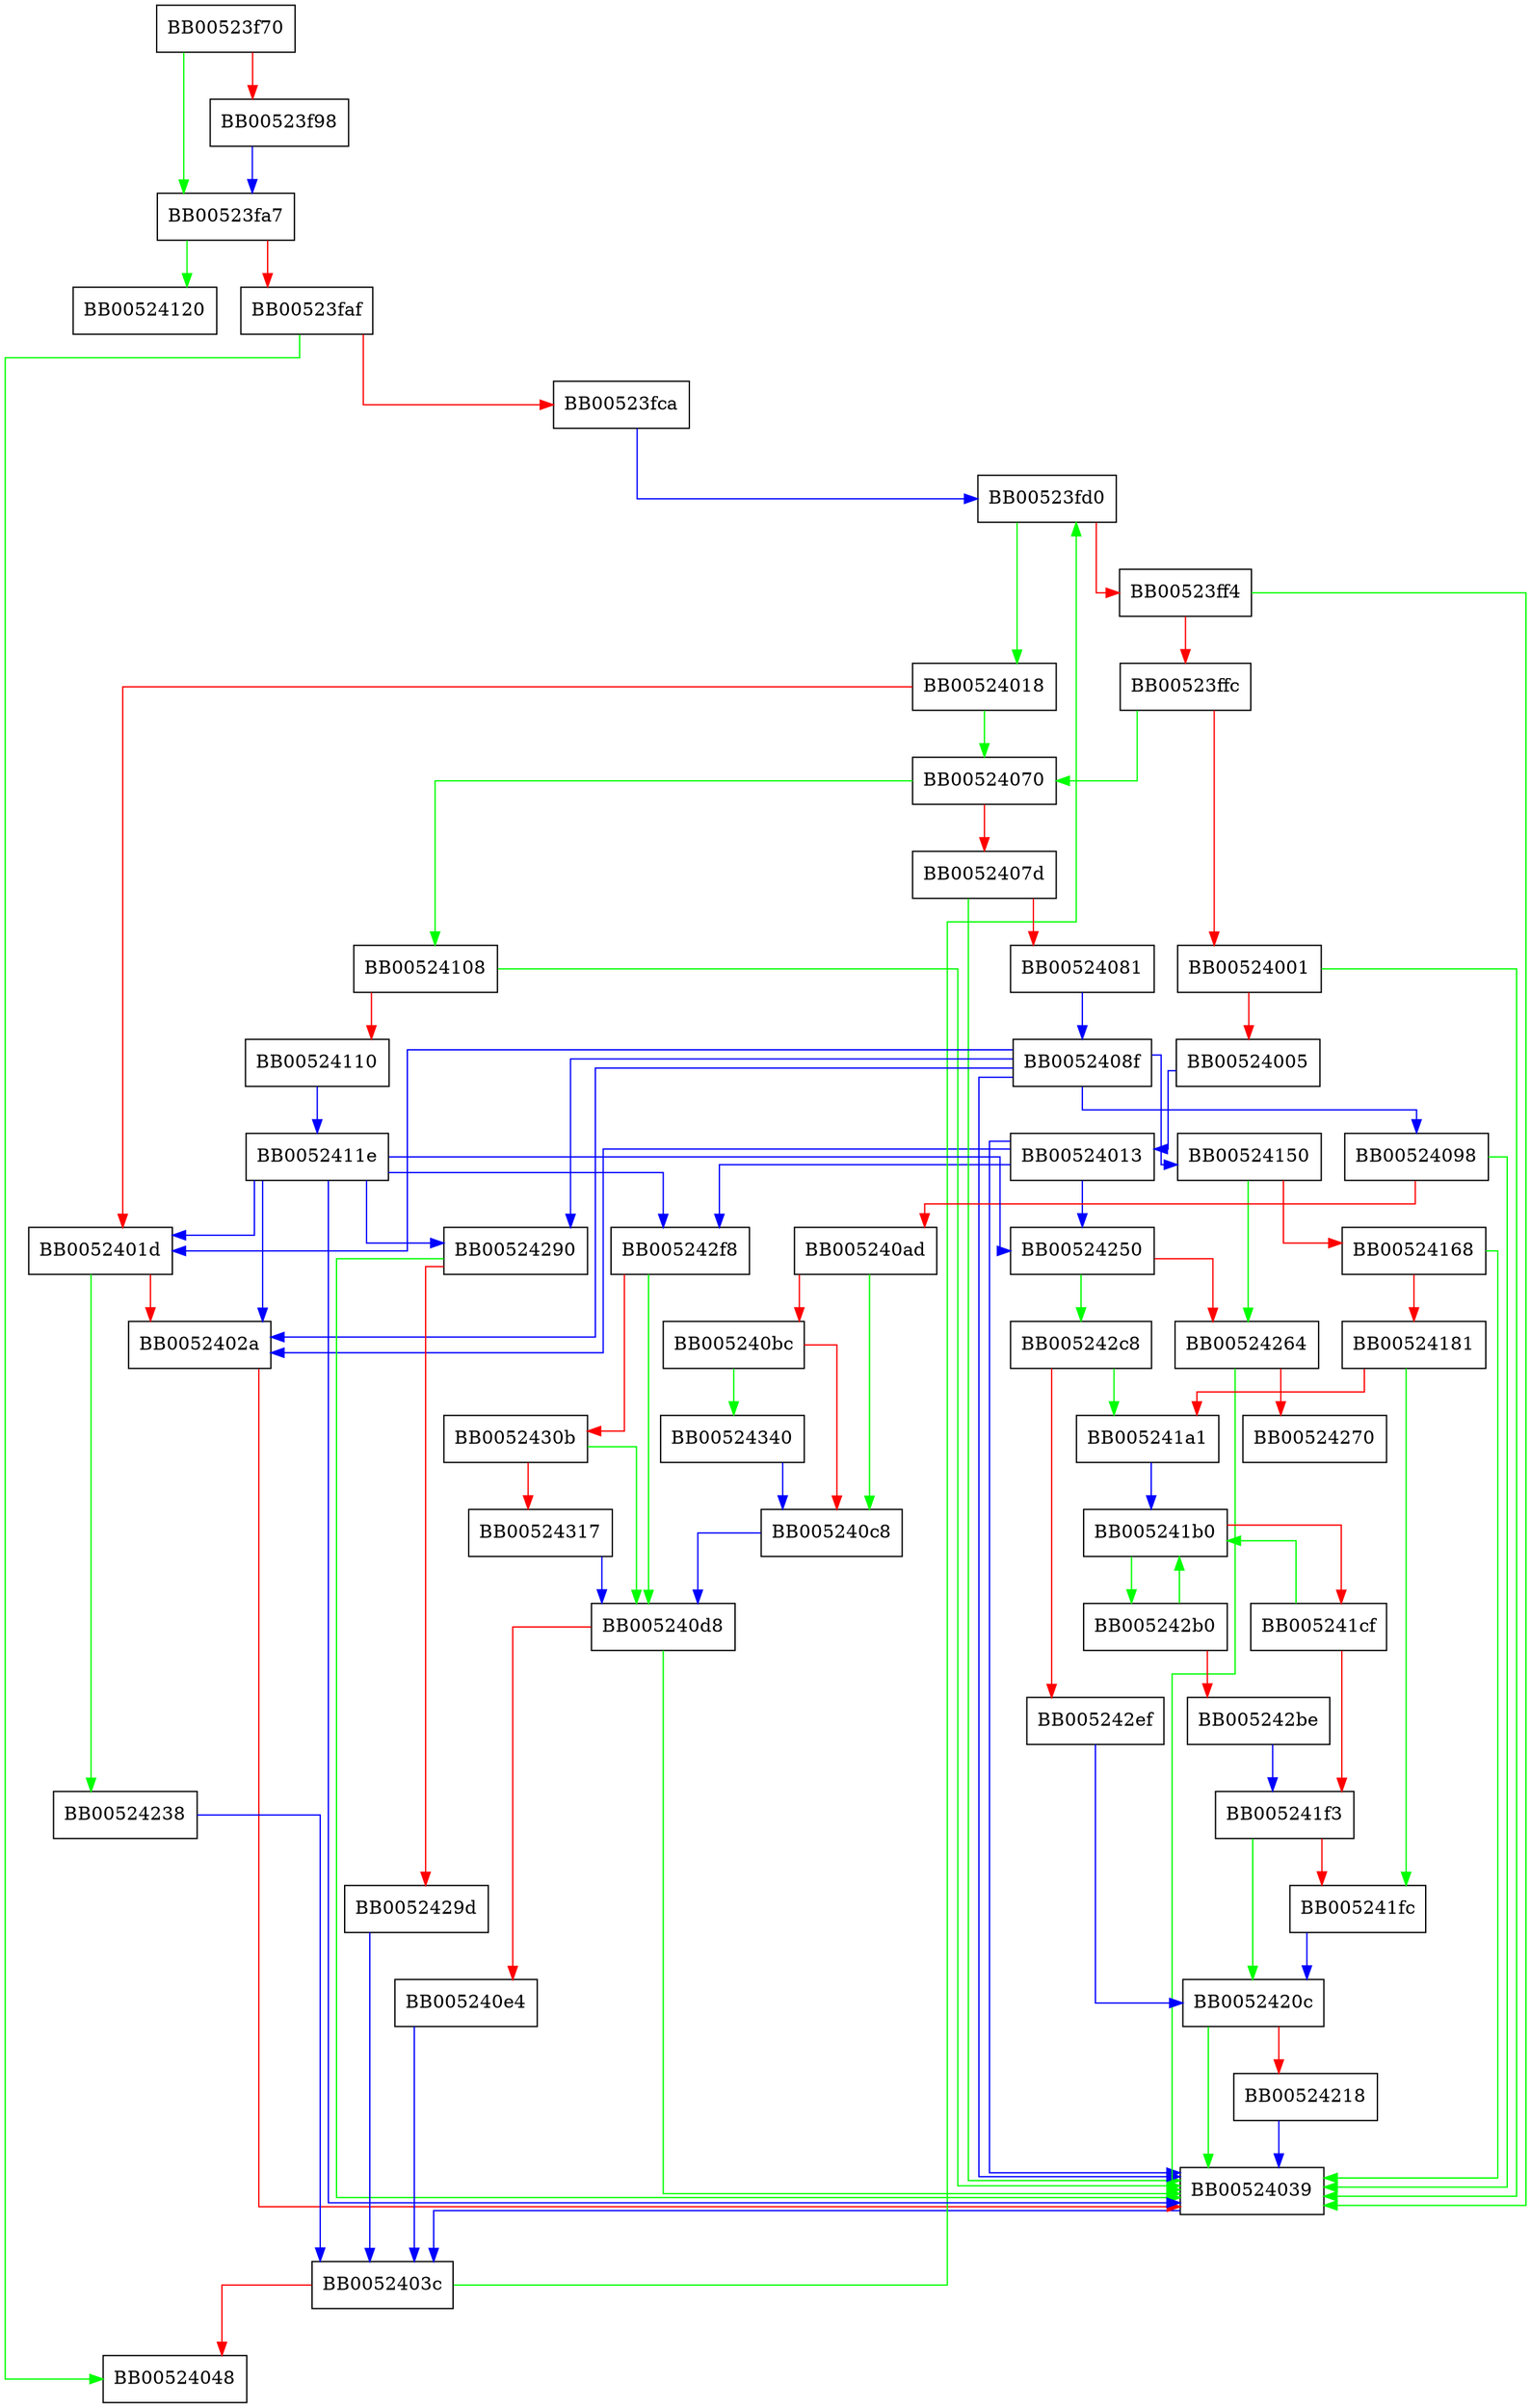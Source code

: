 digraph ossl_asn1_template_free {
  node [shape="box"];
  graph [splines=ortho];
  BB00523f70 -> BB00523fa7 [color="green"];
  BB00523f70 -> BB00523f98 [color="red"];
  BB00523f98 -> BB00523fa7 [color="blue"];
  BB00523fa7 -> BB00524120 [color="green"];
  BB00523fa7 -> BB00523faf [color="red"];
  BB00523faf -> BB00524048 [color="green"];
  BB00523faf -> BB00523fca [color="red"];
  BB00523fca -> BB00523fd0 [color="blue"];
  BB00523fd0 -> BB00524018 [color="green"];
  BB00523fd0 -> BB00523ff4 [color="red"];
  BB00523ff4 -> BB00524039 [color="green"];
  BB00523ff4 -> BB00523ffc [color="red"];
  BB00523ffc -> BB00524070 [color="green"];
  BB00523ffc -> BB00524001 [color="red"];
  BB00524001 -> BB00524039 [color="green"];
  BB00524001 -> BB00524005 [color="red"];
  BB00524005 -> BB00524013 [color="blue"];
  BB00524013 -> BB00524039 [color="blue"];
  BB00524013 -> BB00524250 [color="blue"];
  BB00524013 -> BB005242f8 [color="blue"];
  BB00524013 -> BB0052402a [color="blue"];
  BB00524018 -> BB00524070 [color="green"];
  BB00524018 -> BB0052401d [color="red"];
  BB0052401d -> BB00524238 [color="green"];
  BB0052401d -> BB0052402a [color="red"];
  BB0052402a -> BB00524039 [color="red"];
  BB00524039 -> BB0052403c [color="blue"];
  BB0052403c -> BB00523fd0 [color="green"];
  BB0052403c -> BB00524048 [color="red"];
  BB00524070 -> BB00524108 [color="green"];
  BB00524070 -> BB0052407d [color="red"];
  BB0052407d -> BB00524039 [color="green"];
  BB0052407d -> BB00524081 [color="red"];
  BB00524081 -> BB0052408f [color="blue"];
  BB0052408f -> BB0052401d [color="blue"];
  BB0052408f -> BB00524150 [color="blue"];
  BB0052408f -> BB00524098 [color="blue"];
  BB0052408f -> BB00524039 [color="blue"];
  BB0052408f -> BB00524290 [color="blue"];
  BB0052408f -> BB0052402a [color="blue"];
  BB00524098 -> BB00524039 [color="green"];
  BB00524098 -> BB005240ad [color="red"];
  BB005240ad -> BB005240c8 [color="green"];
  BB005240ad -> BB005240bc [color="red"];
  BB005240bc -> BB00524340 [color="green"];
  BB005240bc -> BB005240c8 [color="red"];
  BB005240c8 -> BB005240d8 [color="blue"];
  BB005240d8 -> BB00524039 [color="green"];
  BB005240d8 -> BB005240e4 [color="red"];
  BB005240e4 -> BB0052403c [color="blue"];
  BB00524108 -> BB00524039 [color="green"];
  BB00524108 -> BB00524110 [color="red"];
  BB00524110 -> BB0052411e [color="blue"];
  BB0052411e -> BB0052401d [color="blue"];
  BB0052411e -> BB00524250 [color="blue"];
  BB0052411e -> BB005242f8 [color="blue"];
  BB0052411e -> BB00524039 [color="blue"];
  BB0052411e -> BB00524290 [color="blue"];
  BB0052411e -> BB0052402a [color="blue"];
  BB00524150 -> BB00524264 [color="green"];
  BB00524150 -> BB00524168 [color="red"];
  BB00524168 -> BB00524039 [color="green"];
  BB00524168 -> BB00524181 [color="red"];
  BB00524181 -> BB005241fc [color="green"];
  BB00524181 -> BB005241a1 [color="red"];
  BB005241a1 -> BB005241b0 [color="blue"];
  BB005241b0 -> BB005242b0 [color="green"];
  BB005241b0 -> BB005241cf [color="red"];
  BB005241cf -> BB005241b0 [color="green"];
  BB005241cf -> BB005241f3 [color="red"];
  BB005241f3 -> BB0052420c [color="green"];
  BB005241f3 -> BB005241fc [color="red"];
  BB005241fc -> BB0052420c [color="blue"];
  BB0052420c -> BB00524039 [color="green"];
  BB0052420c -> BB00524218 [color="red"];
  BB00524218 -> BB00524039 [color="blue"];
  BB00524238 -> BB0052403c [color="blue"];
  BB00524250 -> BB005242c8 [color="green"];
  BB00524250 -> BB00524264 [color="red"];
  BB00524264 -> BB00524039 [color="green"];
  BB00524264 -> BB00524270 [color="red"];
  BB00524290 -> BB00524039 [color="green"];
  BB00524290 -> BB0052429d [color="red"];
  BB0052429d -> BB0052403c [color="blue"];
  BB005242b0 -> BB005241b0 [color="green"];
  BB005242b0 -> BB005242be [color="red"];
  BB005242be -> BB005241f3 [color="blue"];
  BB005242c8 -> BB005241a1 [color="green"];
  BB005242c8 -> BB005242ef [color="red"];
  BB005242ef -> BB0052420c [color="blue"];
  BB005242f8 -> BB005240d8 [color="green"];
  BB005242f8 -> BB0052430b [color="red"];
  BB0052430b -> BB005240d8 [color="green"];
  BB0052430b -> BB00524317 [color="red"];
  BB00524317 -> BB005240d8 [color="blue"];
  BB00524340 -> BB005240c8 [color="blue"];
}
